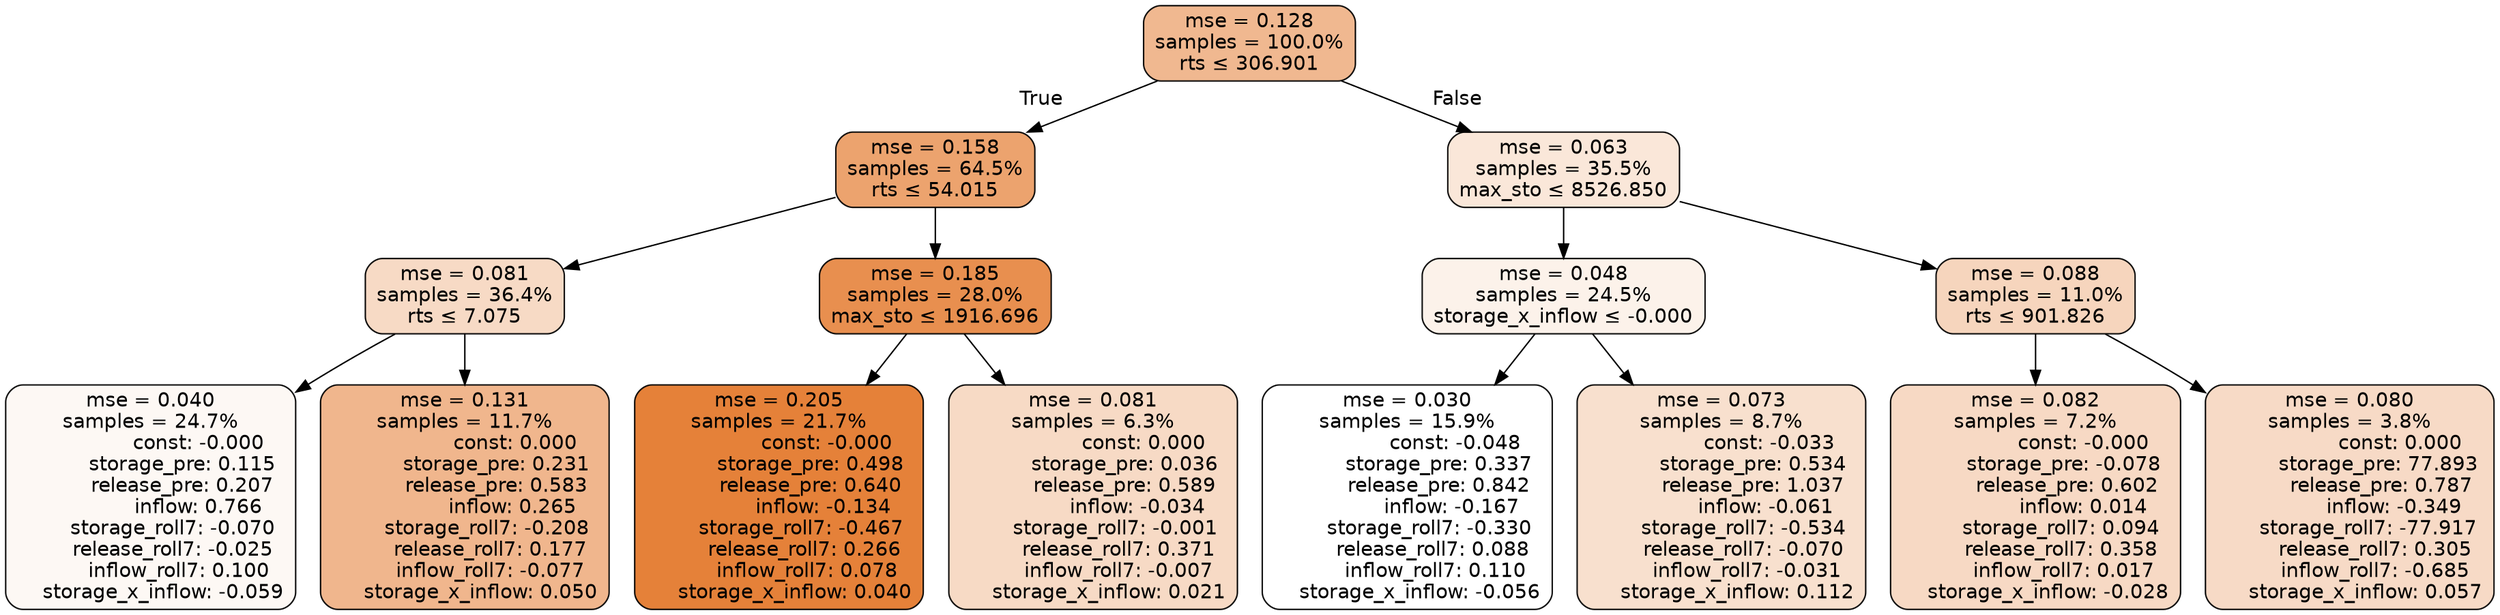digraph tree {
bgcolor="transparent"
node [shape=rectangle, style="filled, rounded", color="black", fontname=helvetica] ;
edge [fontname=helvetica] ;
	"0" [label="mse = 0.128
samples = 100.0%
rts &le; 306.901", fillcolor="#f0b890"]
	"1" [label="mse = 0.158
samples = 64.5%
rts &le; 54.015", fillcolor="#eca36e"]
	"2" [label="mse = 0.081
samples = 36.4%
rts &le; 7.075", fillcolor="#f7dac5"]
	"3" [label="mse = 0.040
samples = 24.7%
               const: -0.000
          storage_pre: 0.115
          release_pre: 0.207
               inflow: 0.766
       storage_roll7: -0.070
       release_roll7: -0.025
         inflow_roll7: 0.100
    storage_x_inflow: -0.059", fillcolor="#fdf8f4"]
	"4" [label="mse = 0.131
samples = 11.7%
                const: 0.000
          storage_pre: 0.231
          release_pre: 0.583
               inflow: 0.265
       storage_roll7: -0.208
        release_roll7: 0.177
        inflow_roll7: -0.077
     storage_x_inflow: 0.050", fillcolor="#f0b68d"]
	"5" [label="mse = 0.185
samples = 28.0%
max_sto &le; 1916.696", fillcolor="#e88f4f"]
	"6" [label="mse = 0.205
samples = 21.7%
               const: -0.000
          storage_pre: 0.498
          release_pre: 0.640
              inflow: -0.134
       storage_roll7: -0.467
        release_roll7: 0.266
         inflow_roll7: 0.078
     storage_x_inflow: 0.040", fillcolor="#e58139"]
	"7" [label="mse = 0.081
samples = 6.3%
                const: 0.000
          storage_pre: 0.036
          release_pre: 0.589
              inflow: -0.034
       storage_roll7: -0.001
        release_roll7: 0.371
        inflow_roll7: -0.007
     storage_x_inflow: 0.021", fillcolor="#f7dac5"]
	"8" [label="mse = 0.063
samples = 35.5%
max_sto &le; 8526.850", fillcolor="#fae7d9"]
	"9" [label="mse = 0.048
samples = 24.5%
storage_x_inflow &le; -0.000", fillcolor="#fcf2ea"]
	"10" [label="mse = 0.030
samples = 15.9%
               const: -0.048
          storage_pre: 0.337
          release_pre: 0.842
              inflow: -0.167
       storage_roll7: -0.330
        release_roll7: 0.088
         inflow_roll7: 0.110
    storage_x_inflow: -0.056", fillcolor="#ffffff"]
	"11" [label="mse = 0.073
samples = 8.7%
               const: -0.033
          storage_pre: 0.534
          release_pre: 1.037
              inflow: -0.061
       storage_roll7: -0.534
       release_roll7: -0.070
        inflow_roll7: -0.031
     storage_x_inflow: 0.112", fillcolor="#f8e0ce"]
	"12" [label="mse = 0.088
samples = 11.0%
rts &le; 901.826", fillcolor="#f6d5bd"]
	"13" [label="mse = 0.082
samples = 7.2%
               const: -0.000
         storage_pre: -0.078
          release_pre: 0.602
               inflow: 0.014
        storage_roll7: 0.094
        release_roll7: 0.358
         inflow_roll7: 0.017
    storage_x_inflow: -0.028", fillcolor="#f7d9c4"]
	"14" [label="mse = 0.080
samples = 3.8%
                const: 0.000
         storage_pre: 77.893
          release_pre: 0.787
              inflow: -0.349
      storage_roll7: -77.917
        release_roll7: 0.305
        inflow_roll7: -0.685
     storage_x_inflow: 0.057", fillcolor="#f7dac6"]

	"0" -> "1" [labeldistance=2.5, labelangle=45, headlabel="True"]
	"1" -> "2"
	"2" -> "3"
	"2" -> "4"
	"1" -> "5"
	"5" -> "6"
	"5" -> "7"
	"0" -> "8" [labeldistance=2.5, labelangle=-45, headlabel="False"]
	"8" -> "9"
	"9" -> "10"
	"9" -> "11"
	"8" -> "12"
	"12" -> "13"
	"12" -> "14"
}